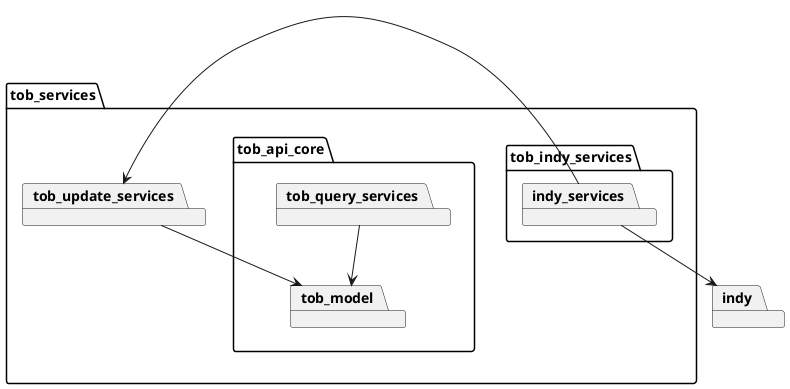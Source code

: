 @startuml

package tob_services {
  package tob_api_core {
    package tob_query_services

    package tob_model
  }

  package tob_update_services

  tob_api_core -[hidden]left- tob_update_services

  package tob_indy_services {
    package indy_services

    tob_update_services <-right- indy_services
  }
}

package indy

tob_query_services -down-> tob_model
tob_update_services -down-> tob_model
indy_services -down-> indy

@enduml
